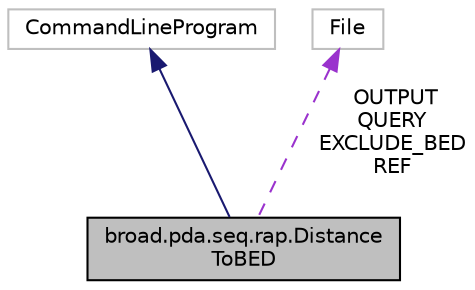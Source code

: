 digraph "broad.pda.seq.rap.DistanceToBED"
{
  edge [fontname="Helvetica",fontsize="10",labelfontname="Helvetica",labelfontsize="10"];
  node [fontname="Helvetica",fontsize="10",shape=record];
  Node1 [label="broad.pda.seq.rap.Distance\lToBED",height=0.2,width=0.4,color="black", fillcolor="grey75", style="filled" fontcolor="black"];
  Node2 -> Node1 [dir="back",color="midnightblue",fontsize="10",style="solid"];
  Node2 [label="CommandLineProgram",height=0.2,width=0.4,color="grey75", fillcolor="white", style="filled"];
  Node3 -> Node1 [dir="back",color="darkorchid3",fontsize="10",style="dashed",label=" OUTPUT\nQUERY\nEXCLUDE_BED\nREF" ];
  Node3 [label="File",height=0.2,width=0.4,color="grey75", fillcolor="white", style="filled"];
}
